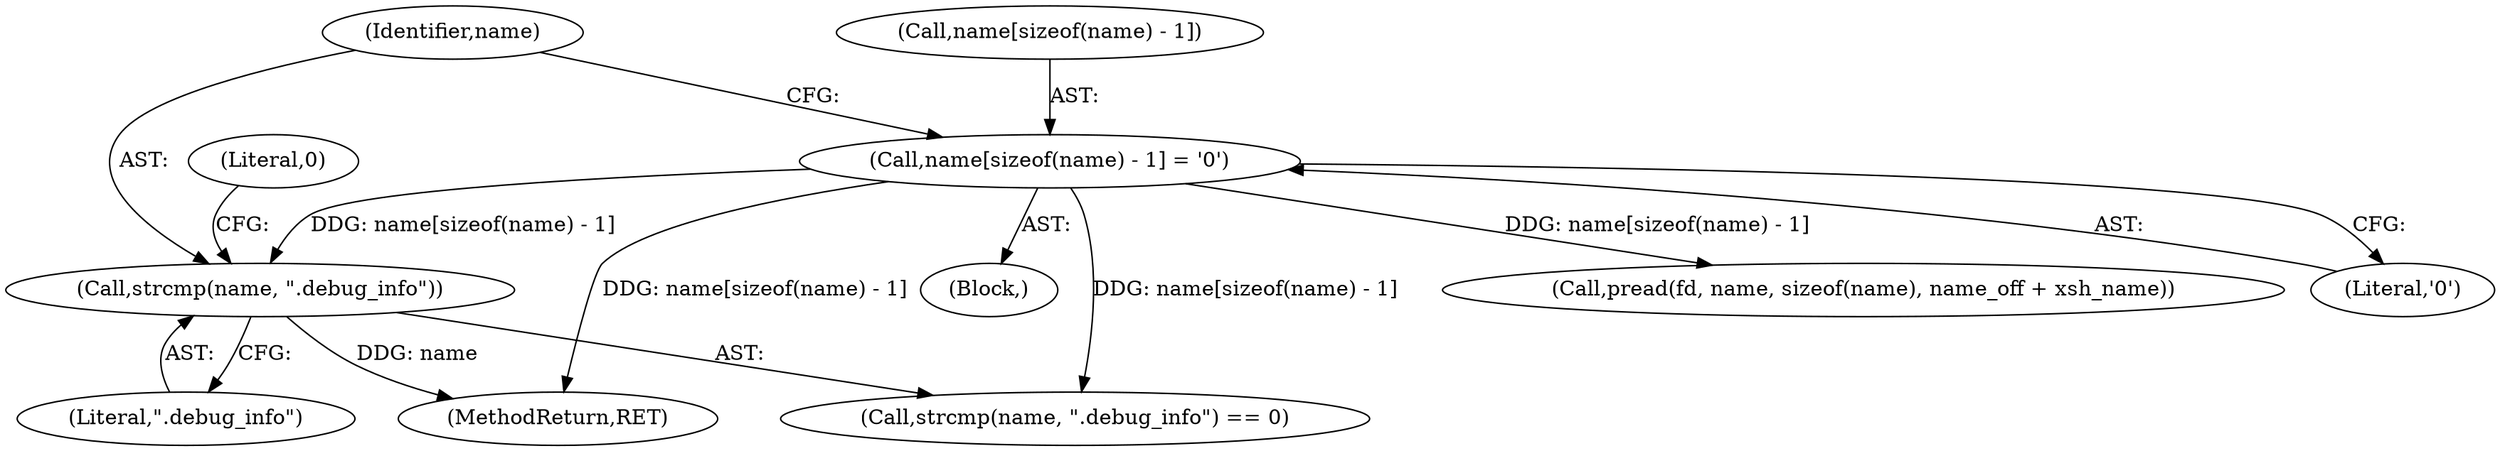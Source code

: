digraph "1_file_445c8fb0ebff85195be94cd9f7e1df89cade5c7f_1@API" {
"1000217" [label="(Call,strcmp(name, \".debug_info\"))"];
"1000207" [label="(Call,name[sizeof(name) - 1] = '\0')"];
"1000208" [label="(Call,name[sizeof(name) - 1])"];
"1000191" [label="(Call,pread(fd, name, sizeof(name), name_off + xsh_name))"];
"1000216" [label="(Call,strcmp(name, \".debug_info\") == 0)"];
"1000207" [label="(Call,name[sizeof(name) - 1] = '\0')"];
"1000214" [label="(Literal,'\0')"];
"1000217" [label="(Call,strcmp(name, \".debug_info\"))"];
"1000219" [label="(Literal,\".debug_info\")"];
"1000699" [label="(MethodReturn,RET)"];
"1000220" [label="(Literal,0)"];
"1000218" [label="(Identifier,name)"];
"1000188" [label="(Block,)"];
"1000217" -> "1000216"  [label="AST: "];
"1000217" -> "1000219"  [label="CFG: "];
"1000218" -> "1000217"  [label="AST: "];
"1000219" -> "1000217"  [label="AST: "];
"1000220" -> "1000217"  [label="CFG: "];
"1000217" -> "1000699"  [label="DDG: name"];
"1000207" -> "1000217"  [label="DDG: name[sizeof(name) - 1]"];
"1000207" -> "1000188"  [label="AST: "];
"1000207" -> "1000214"  [label="CFG: "];
"1000208" -> "1000207"  [label="AST: "];
"1000214" -> "1000207"  [label="AST: "];
"1000218" -> "1000207"  [label="CFG: "];
"1000207" -> "1000699"  [label="DDG: name[sizeof(name) - 1]"];
"1000207" -> "1000191"  [label="DDG: name[sizeof(name) - 1]"];
"1000207" -> "1000216"  [label="DDG: name[sizeof(name) - 1]"];
}
